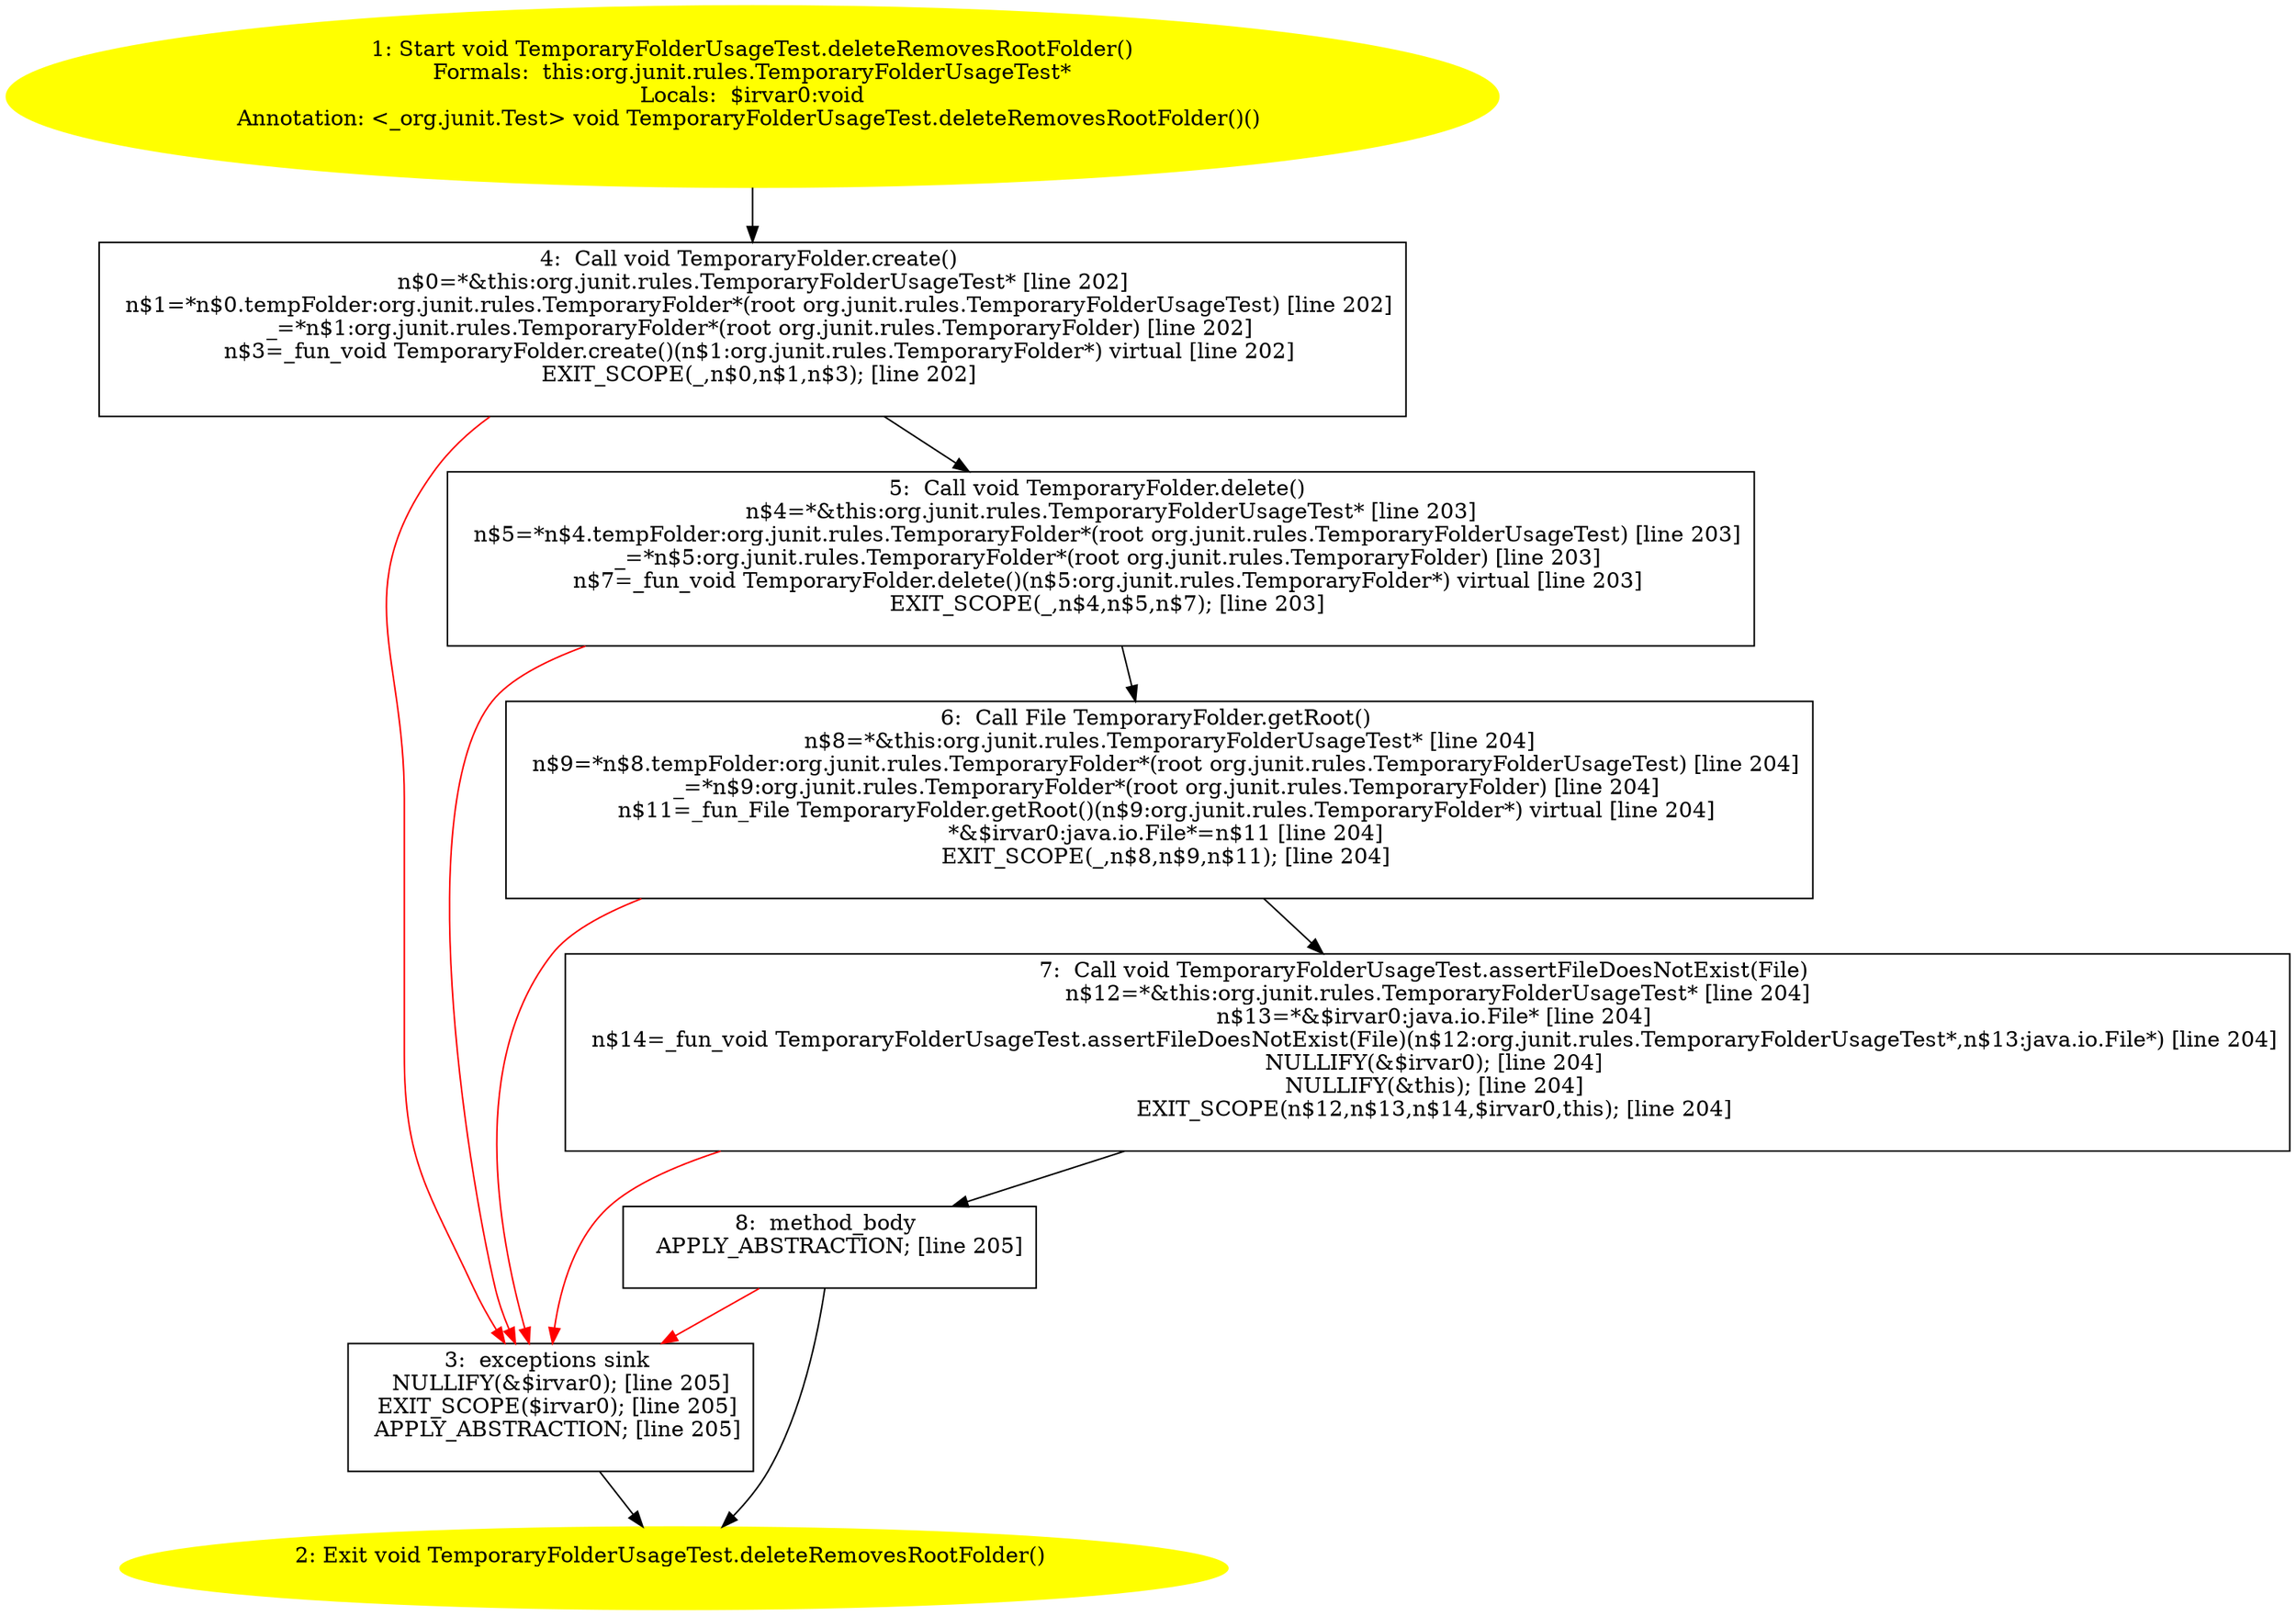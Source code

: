 /* @generated */
digraph cfg {
"org.junit.rules.TemporaryFolderUsageTest.deleteRemovesRootFolder():void.d8e705e7405adc1dadcbd8b1c2c9b60d_1" [label="1: Start void TemporaryFolderUsageTest.deleteRemovesRootFolder()\nFormals:  this:org.junit.rules.TemporaryFolderUsageTest*\nLocals:  $irvar0:void\nAnnotation: <_org.junit.Test> void TemporaryFolderUsageTest.deleteRemovesRootFolder()() \n  " color=yellow style=filled]
	

	 "org.junit.rules.TemporaryFolderUsageTest.deleteRemovesRootFolder():void.d8e705e7405adc1dadcbd8b1c2c9b60d_1" -> "org.junit.rules.TemporaryFolderUsageTest.deleteRemovesRootFolder():void.d8e705e7405adc1dadcbd8b1c2c9b60d_4" ;
"org.junit.rules.TemporaryFolderUsageTest.deleteRemovesRootFolder():void.d8e705e7405adc1dadcbd8b1c2c9b60d_2" [label="2: Exit void TemporaryFolderUsageTest.deleteRemovesRootFolder() \n  " color=yellow style=filled]
	

"org.junit.rules.TemporaryFolderUsageTest.deleteRemovesRootFolder():void.d8e705e7405adc1dadcbd8b1c2c9b60d_3" [label="3:  exceptions sink \n   NULLIFY(&$irvar0); [line 205]\n  EXIT_SCOPE($irvar0); [line 205]\n  APPLY_ABSTRACTION; [line 205]\n " shape="box"]
	

	 "org.junit.rules.TemporaryFolderUsageTest.deleteRemovesRootFolder():void.d8e705e7405adc1dadcbd8b1c2c9b60d_3" -> "org.junit.rules.TemporaryFolderUsageTest.deleteRemovesRootFolder():void.d8e705e7405adc1dadcbd8b1c2c9b60d_2" ;
"org.junit.rules.TemporaryFolderUsageTest.deleteRemovesRootFolder():void.d8e705e7405adc1dadcbd8b1c2c9b60d_4" [label="4:  Call void TemporaryFolder.create() \n   n$0=*&this:org.junit.rules.TemporaryFolderUsageTest* [line 202]\n  n$1=*n$0.tempFolder:org.junit.rules.TemporaryFolder*(root org.junit.rules.TemporaryFolderUsageTest) [line 202]\n  _=*n$1:org.junit.rules.TemporaryFolder*(root org.junit.rules.TemporaryFolder) [line 202]\n  n$3=_fun_void TemporaryFolder.create()(n$1:org.junit.rules.TemporaryFolder*) virtual [line 202]\n  EXIT_SCOPE(_,n$0,n$1,n$3); [line 202]\n " shape="box"]
	

	 "org.junit.rules.TemporaryFolderUsageTest.deleteRemovesRootFolder():void.d8e705e7405adc1dadcbd8b1c2c9b60d_4" -> "org.junit.rules.TemporaryFolderUsageTest.deleteRemovesRootFolder():void.d8e705e7405adc1dadcbd8b1c2c9b60d_5" ;
	 "org.junit.rules.TemporaryFolderUsageTest.deleteRemovesRootFolder():void.d8e705e7405adc1dadcbd8b1c2c9b60d_4" -> "org.junit.rules.TemporaryFolderUsageTest.deleteRemovesRootFolder():void.d8e705e7405adc1dadcbd8b1c2c9b60d_3" [color="red" ];
"org.junit.rules.TemporaryFolderUsageTest.deleteRemovesRootFolder():void.d8e705e7405adc1dadcbd8b1c2c9b60d_5" [label="5:  Call void TemporaryFolder.delete() \n   n$4=*&this:org.junit.rules.TemporaryFolderUsageTest* [line 203]\n  n$5=*n$4.tempFolder:org.junit.rules.TemporaryFolder*(root org.junit.rules.TemporaryFolderUsageTest) [line 203]\n  _=*n$5:org.junit.rules.TemporaryFolder*(root org.junit.rules.TemporaryFolder) [line 203]\n  n$7=_fun_void TemporaryFolder.delete()(n$5:org.junit.rules.TemporaryFolder*) virtual [line 203]\n  EXIT_SCOPE(_,n$4,n$5,n$7); [line 203]\n " shape="box"]
	

	 "org.junit.rules.TemporaryFolderUsageTest.deleteRemovesRootFolder():void.d8e705e7405adc1dadcbd8b1c2c9b60d_5" -> "org.junit.rules.TemporaryFolderUsageTest.deleteRemovesRootFolder():void.d8e705e7405adc1dadcbd8b1c2c9b60d_6" ;
	 "org.junit.rules.TemporaryFolderUsageTest.deleteRemovesRootFolder():void.d8e705e7405adc1dadcbd8b1c2c9b60d_5" -> "org.junit.rules.TemporaryFolderUsageTest.deleteRemovesRootFolder():void.d8e705e7405adc1dadcbd8b1c2c9b60d_3" [color="red" ];
"org.junit.rules.TemporaryFolderUsageTest.deleteRemovesRootFolder():void.d8e705e7405adc1dadcbd8b1c2c9b60d_6" [label="6:  Call File TemporaryFolder.getRoot() \n   n$8=*&this:org.junit.rules.TemporaryFolderUsageTest* [line 204]\n  n$9=*n$8.tempFolder:org.junit.rules.TemporaryFolder*(root org.junit.rules.TemporaryFolderUsageTest) [line 204]\n  _=*n$9:org.junit.rules.TemporaryFolder*(root org.junit.rules.TemporaryFolder) [line 204]\n  n$11=_fun_File TemporaryFolder.getRoot()(n$9:org.junit.rules.TemporaryFolder*) virtual [line 204]\n  *&$irvar0:java.io.File*=n$11 [line 204]\n  EXIT_SCOPE(_,n$8,n$9,n$11); [line 204]\n " shape="box"]
	

	 "org.junit.rules.TemporaryFolderUsageTest.deleteRemovesRootFolder():void.d8e705e7405adc1dadcbd8b1c2c9b60d_6" -> "org.junit.rules.TemporaryFolderUsageTest.deleteRemovesRootFolder():void.d8e705e7405adc1dadcbd8b1c2c9b60d_7" ;
	 "org.junit.rules.TemporaryFolderUsageTest.deleteRemovesRootFolder():void.d8e705e7405adc1dadcbd8b1c2c9b60d_6" -> "org.junit.rules.TemporaryFolderUsageTest.deleteRemovesRootFolder():void.d8e705e7405adc1dadcbd8b1c2c9b60d_3" [color="red" ];
"org.junit.rules.TemporaryFolderUsageTest.deleteRemovesRootFolder():void.d8e705e7405adc1dadcbd8b1c2c9b60d_7" [label="7:  Call void TemporaryFolderUsageTest.assertFileDoesNotExist(File) \n   n$12=*&this:org.junit.rules.TemporaryFolderUsageTest* [line 204]\n  n$13=*&$irvar0:java.io.File* [line 204]\n  n$14=_fun_void TemporaryFolderUsageTest.assertFileDoesNotExist(File)(n$12:org.junit.rules.TemporaryFolderUsageTest*,n$13:java.io.File*) [line 204]\n  NULLIFY(&$irvar0); [line 204]\n  NULLIFY(&this); [line 204]\n  EXIT_SCOPE(n$12,n$13,n$14,$irvar0,this); [line 204]\n " shape="box"]
	

	 "org.junit.rules.TemporaryFolderUsageTest.deleteRemovesRootFolder():void.d8e705e7405adc1dadcbd8b1c2c9b60d_7" -> "org.junit.rules.TemporaryFolderUsageTest.deleteRemovesRootFolder():void.d8e705e7405adc1dadcbd8b1c2c9b60d_8" ;
	 "org.junit.rules.TemporaryFolderUsageTest.deleteRemovesRootFolder():void.d8e705e7405adc1dadcbd8b1c2c9b60d_7" -> "org.junit.rules.TemporaryFolderUsageTest.deleteRemovesRootFolder():void.d8e705e7405adc1dadcbd8b1c2c9b60d_3" [color="red" ];
"org.junit.rules.TemporaryFolderUsageTest.deleteRemovesRootFolder():void.d8e705e7405adc1dadcbd8b1c2c9b60d_8" [label="8:  method_body \n   APPLY_ABSTRACTION; [line 205]\n " shape="box"]
	

	 "org.junit.rules.TemporaryFolderUsageTest.deleteRemovesRootFolder():void.d8e705e7405adc1dadcbd8b1c2c9b60d_8" -> "org.junit.rules.TemporaryFolderUsageTest.deleteRemovesRootFolder():void.d8e705e7405adc1dadcbd8b1c2c9b60d_2" ;
	 "org.junit.rules.TemporaryFolderUsageTest.deleteRemovesRootFolder():void.d8e705e7405adc1dadcbd8b1c2c9b60d_8" -> "org.junit.rules.TemporaryFolderUsageTest.deleteRemovesRootFolder():void.d8e705e7405adc1dadcbd8b1c2c9b60d_3" [color="red" ];
}
